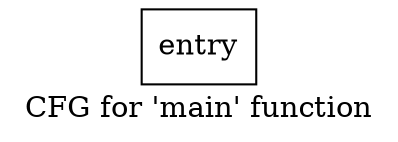 digraph "CFG for 'main' function" {
	label="CFG for 'main' function";

	Node0x557bfdcb8320 [shape=record,label="{entry}"];
}
